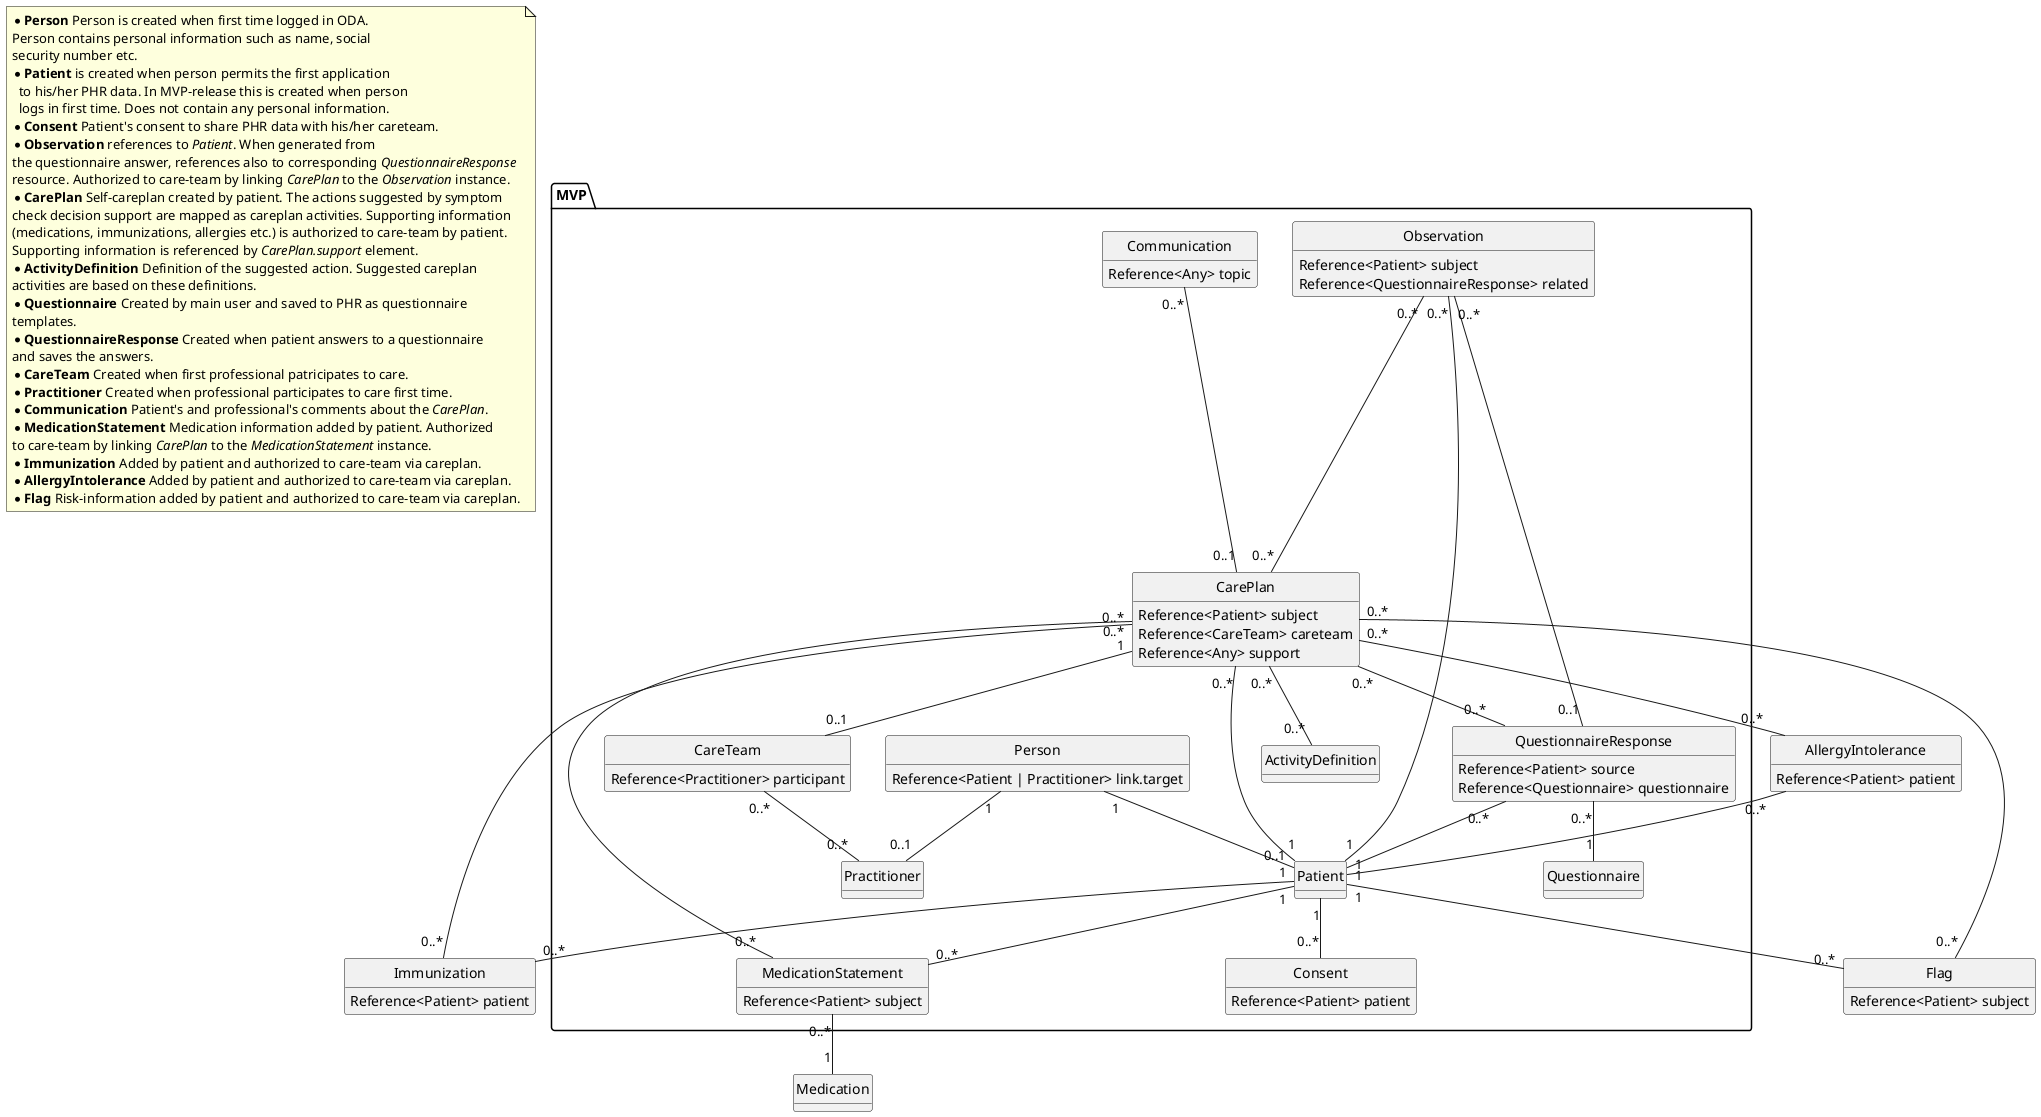 @startuml

set namespaceSeparator ::

note as N1
* <b>Person</b> Person is created when first time logged in ODA. 
Person contains personal information such as name, social 
security number etc.
* <b>Patient</b> is created when person permits the first application
  to his/her PHR data. In MVP-release this is created when person 
  logs in first time. Does not contain any personal information.
* <b>Consent</b> Patient's consent to share PHR data with his/her careteam.
* <b>Observation</b> references to <i>Patient</i>. When generated from
the questionnaire answer, references also to corresponding <i>QuestionnaireResponse</i> 
resource. Authorized to care-team by linking <i>CarePlan</i> to the <i>Observation</i> instance.
* <b>CarePlan</b> Self-careplan created by patient. The actions suggested by symptom 
check decision support are mapped as careplan activities. Supporting information 
(medications, immunizations, allergies etc.) is authorized to care-team by patient. 
Supporting information is referenced by <i>CarePlan.support</i> element.
* <b>ActivityDefinition</b> Definition of the suggested action. Suggested careplan 
activities are based on these definitions. 
* <b>Questionnaire</b> Created by main user and saved to PHR as questionnaire 
templates.
* <b>QuestionnaireResponse</b> Created when patient answers to a questionnaire 
and saves the answers.
* <b>CareTeam</b> Created when first professional patricipates to care.
* <b>Practitioner</b> Created when professional participates to care first time.
* <b>Communication</b> Patient's and professional's comments about the <i>CarePlan</i>.
* <b>MedicationStatement</b> Medication information added by patient. Authorized 
to care-team by linking <i>CarePlan</i> to the <i>MedicationStatement</i> instance.
* <b>Immunization</b> Added by patient and authorized to care-team via careplan.
* <b>AllergyIntolerance</b> Added by patient and authorized to care-team via careplan.
* <b>Flag</b> Risk-information added by patient and authorized to care-team via careplan.
  end note

class MVP::Consent {
Reference<Patient> patient
}

class MVP::Person {
Reference<Patient | Practitioner> link.target
}
class MVP::Patient
class MVP::Observation {
Reference<Patient> subject
Reference<QuestionnaireResponse> related
}
class MVP::CarePlan {
Reference<Patient> subject
Reference<CareTeam> careteam
Reference<Any> support
}
class MVP::Questionnaire
class MVP::QuestionnaireResponse {
Reference<Patient> source
Reference<Questionnaire> questionnaire
}
class MVP::CareTeam {
'Reference<Patient> subject
Reference<Practitioner> participant
}
class MVP::Practitioner {
	
}
class MVP::Communication {
Reference<Any> topic
}

class AllergyIntolerance {
Reference<Patient> patient
}

class Immunization {
Reference<Patient> patient
}

class MVP::MedicationStatement {
Reference<Patient> subject
}

class Flag {
Reference<Patient> subject
}

class MVP::ActivityDefinition {

}

class Medication

hide methods
hide circle

MVP::Person "1"--"0..1" MVP::Patient
MVP::Person "1"--"0..1" MVP::Practitioner

MVP::CarePlan "0..*"--"1" MVP::Patient
MVP::CarePlan "1"--"0..1" MVP::CareTeam
MVP::CarePlan "0..*"--"0..*" MVP::QuestionnaireResponse
MVP::CarePlan "0..*"--"0..*" AllergyIntolerance
MVP::CarePlan "0..*"--"0..*" MVP::MedicationStatement
MVP::CarePlan "0..*"--"0..*" Immunization
MVP::CarePlan "0..*"--"0..*" Flag
MVP::CarePlan "0..*"--"0..*" MVP::ActivityDefinition

MVP::CareTeam "0..*"--"0..*" MVP::Practitioner 
'MVP::CareTeam "0..*"--"1" MVP::Patient

MVP::Observation "0..*"--"0..*" MVP::CarePlan
MVP::Observation "0..*"--"1" MVP::Patient
MVP::Observation "0..*"--"0..1" MVP::QuestionnaireResponse

MVP::QuestionnaireResponse "0..*"--"1" MVP::Patient
MVP::QuestionnaireResponse "0..*"--"1" MVP::Questionnaire

MVP::Communication "0..*" -- "0..1" MVP::CarePlan

AllergyIntolerance "0..*" -- "1" MVP::Patient
MVP::Patient "1"--"0..*" MVP::MedicationStatement
MVP::Patient "1"--"0..*" Immunization
MVP::Patient "1"--"0..*" Flag

MVP::Consent "0..*"-up-"1" MVP::Patient

MVP::MedicationStatement "0..*" -- "1" Medication

@enduml